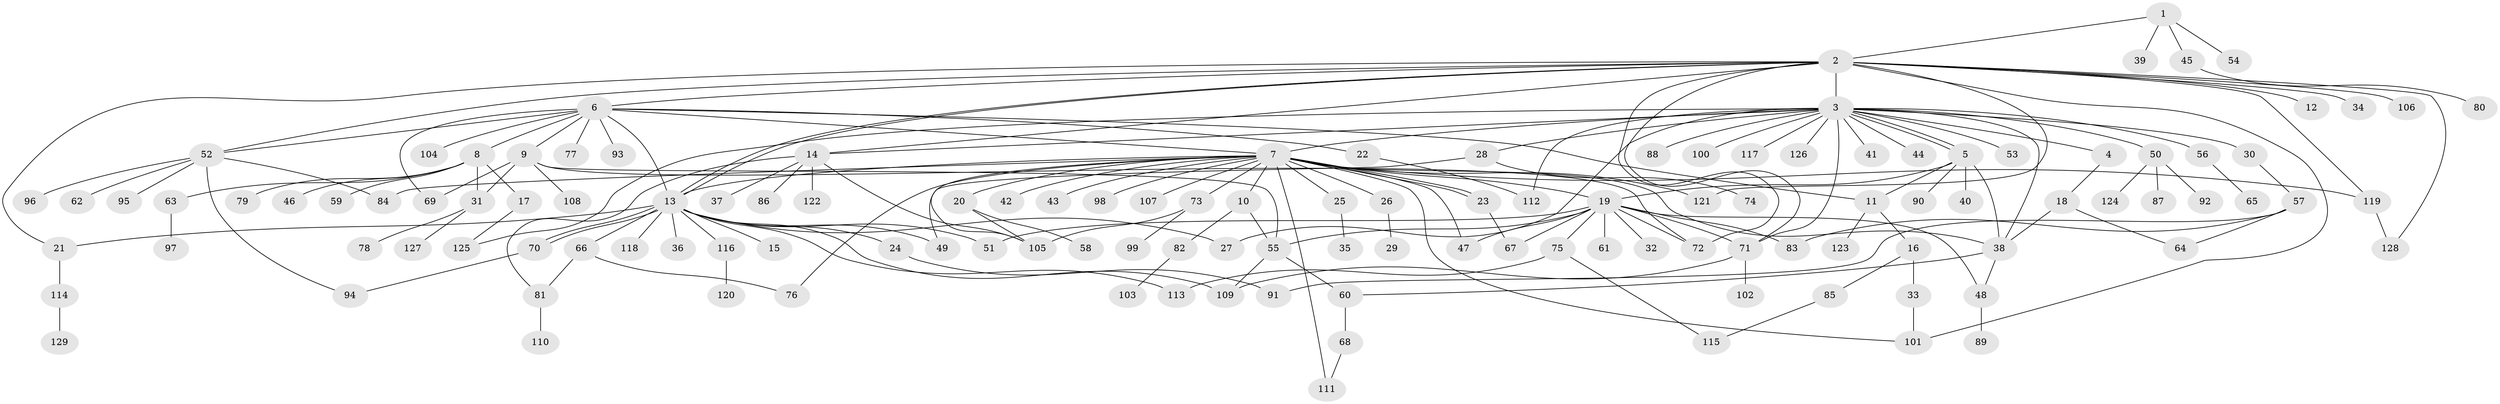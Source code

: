 // coarse degree distribution, {3: 0.15384615384615385, 14: 0.015384615384615385, 13: 0.015384615384615385, 6: 0.046153846153846156, 5: 0.015384615384615385, 11: 0.015384615384615385, 16: 0.015384615384615385, 4: 0.06153846153846154, 8: 0.015384615384615385, 1: 0.35384615384615387, 15: 0.015384615384615385, 2: 0.24615384615384617, 7: 0.015384615384615385, 10: 0.015384615384615385}
// Generated by graph-tools (version 1.1) at 2025/50/03/04/25 22:50:08]
// undirected, 129 vertices, 180 edges
graph export_dot {
  node [color=gray90,style=filled];
  1;
  2;
  3;
  4;
  5;
  6;
  7;
  8;
  9;
  10;
  11;
  12;
  13;
  14;
  15;
  16;
  17;
  18;
  19;
  20;
  21;
  22;
  23;
  24;
  25;
  26;
  27;
  28;
  29;
  30;
  31;
  32;
  33;
  34;
  35;
  36;
  37;
  38;
  39;
  40;
  41;
  42;
  43;
  44;
  45;
  46;
  47;
  48;
  49;
  50;
  51;
  52;
  53;
  54;
  55;
  56;
  57;
  58;
  59;
  60;
  61;
  62;
  63;
  64;
  65;
  66;
  67;
  68;
  69;
  70;
  71;
  72;
  73;
  74;
  75;
  76;
  77;
  78;
  79;
  80;
  81;
  82;
  83;
  84;
  85;
  86;
  87;
  88;
  89;
  90;
  91;
  92;
  93;
  94;
  95;
  96;
  97;
  98;
  99;
  100;
  101;
  102;
  103;
  104;
  105;
  106;
  107;
  108;
  109;
  110;
  111;
  112;
  113;
  114;
  115;
  116;
  117;
  118;
  119;
  120;
  121;
  122;
  123;
  124;
  125;
  126;
  127;
  128;
  129;
  1 -- 2;
  1 -- 39;
  1 -- 45;
  1 -- 54;
  2 -- 3;
  2 -- 6;
  2 -- 12;
  2 -- 13;
  2 -- 13;
  2 -- 14;
  2 -- 21;
  2 -- 34;
  2 -- 52;
  2 -- 71;
  2 -- 72;
  2 -- 101;
  2 -- 106;
  2 -- 119;
  2 -- 121;
  2 -- 128;
  3 -- 4;
  3 -- 5;
  3 -- 5;
  3 -- 7;
  3 -- 14;
  3 -- 27;
  3 -- 28;
  3 -- 30;
  3 -- 38;
  3 -- 41;
  3 -- 44;
  3 -- 50;
  3 -- 53;
  3 -- 56;
  3 -- 71;
  3 -- 88;
  3 -- 100;
  3 -- 112;
  3 -- 117;
  3 -- 125;
  3 -- 126;
  4 -- 18;
  5 -- 11;
  5 -- 19;
  5 -- 38;
  5 -- 40;
  5 -- 90;
  6 -- 7;
  6 -- 8;
  6 -- 9;
  6 -- 11;
  6 -- 13;
  6 -- 22;
  6 -- 52;
  6 -- 69;
  6 -- 77;
  6 -- 93;
  6 -- 104;
  7 -- 10;
  7 -- 13;
  7 -- 19;
  7 -- 20;
  7 -- 23;
  7 -- 23;
  7 -- 25;
  7 -- 26;
  7 -- 38;
  7 -- 42;
  7 -- 43;
  7 -- 47;
  7 -- 73;
  7 -- 76;
  7 -- 84;
  7 -- 98;
  7 -- 101;
  7 -- 105;
  7 -- 107;
  7 -- 111;
  7 -- 119;
  7 -- 121;
  8 -- 17;
  8 -- 31;
  8 -- 46;
  8 -- 59;
  8 -- 63;
  8 -- 79;
  9 -- 31;
  9 -- 55;
  9 -- 69;
  9 -- 72;
  9 -- 108;
  10 -- 55;
  10 -- 82;
  11 -- 16;
  11 -- 123;
  13 -- 15;
  13 -- 21;
  13 -- 24;
  13 -- 27;
  13 -- 36;
  13 -- 49;
  13 -- 51;
  13 -- 66;
  13 -- 70;
  13 -- 70;
  13 -- 109;
  13 -- 113;
  13 -- 116;
  13 -- 118;
  14 -- 37;
  14 -- 81;
  14 -- 86;
  14 -- 105;
  14 -- 122;
  16 -- 33;
  16 -- 85;
  17 -- 125;
  18 -- 38;
  18 -- 64;
  19 -- 32;
  19 -- 47;
  19 -- 48;
  19 -- 51;
  19 -- 55;
  19 -- 61;
  19 -- 67;
  19 -- 71;
  19 -- 72;
  19 -- 75;
  19 -- 83;
  20 -- 58;
  20 -- 105;
  21 -- 114;
  22 -- 112;
  23 -- 67;
  24 -- 91;
  25 -- 35;
  26 -- 29;
  28 -- 49;
  28 -- 74;
  30 -- 57;
  31 -- 78;
  31 -- 127;
  33 -- 101;
  38 -- 48;
  38 -- 60;
  45 -- 80;
  48 -- 89;
  50 -- 87;
  50 -- 92;
  50 -- 124;
  52 -- 62;
  52 -- 84;
  52 -- 94;
  52 -- 95;
  52 -- 96;
  55 -- 60;
  55 -- 109;
  56 -- 65;
  57 -- 64;
  57 -- 83;
  57 -- 91;
  60 -- 68;
  63 -- 97;
  66 -- 76;
  66 -- 81;
  68 -- 111;
  70 -- 94;
  71 -- 102;
  71 -- 109;
  73 -- 99;
  73 -- 105;
  75 -- 113;
  75 -- 115;
  81 -- 110;
  82 -- 103;
  85 -- 115;
  114 -- 129;
  116 -- 120;
  119 -- 128;
}
